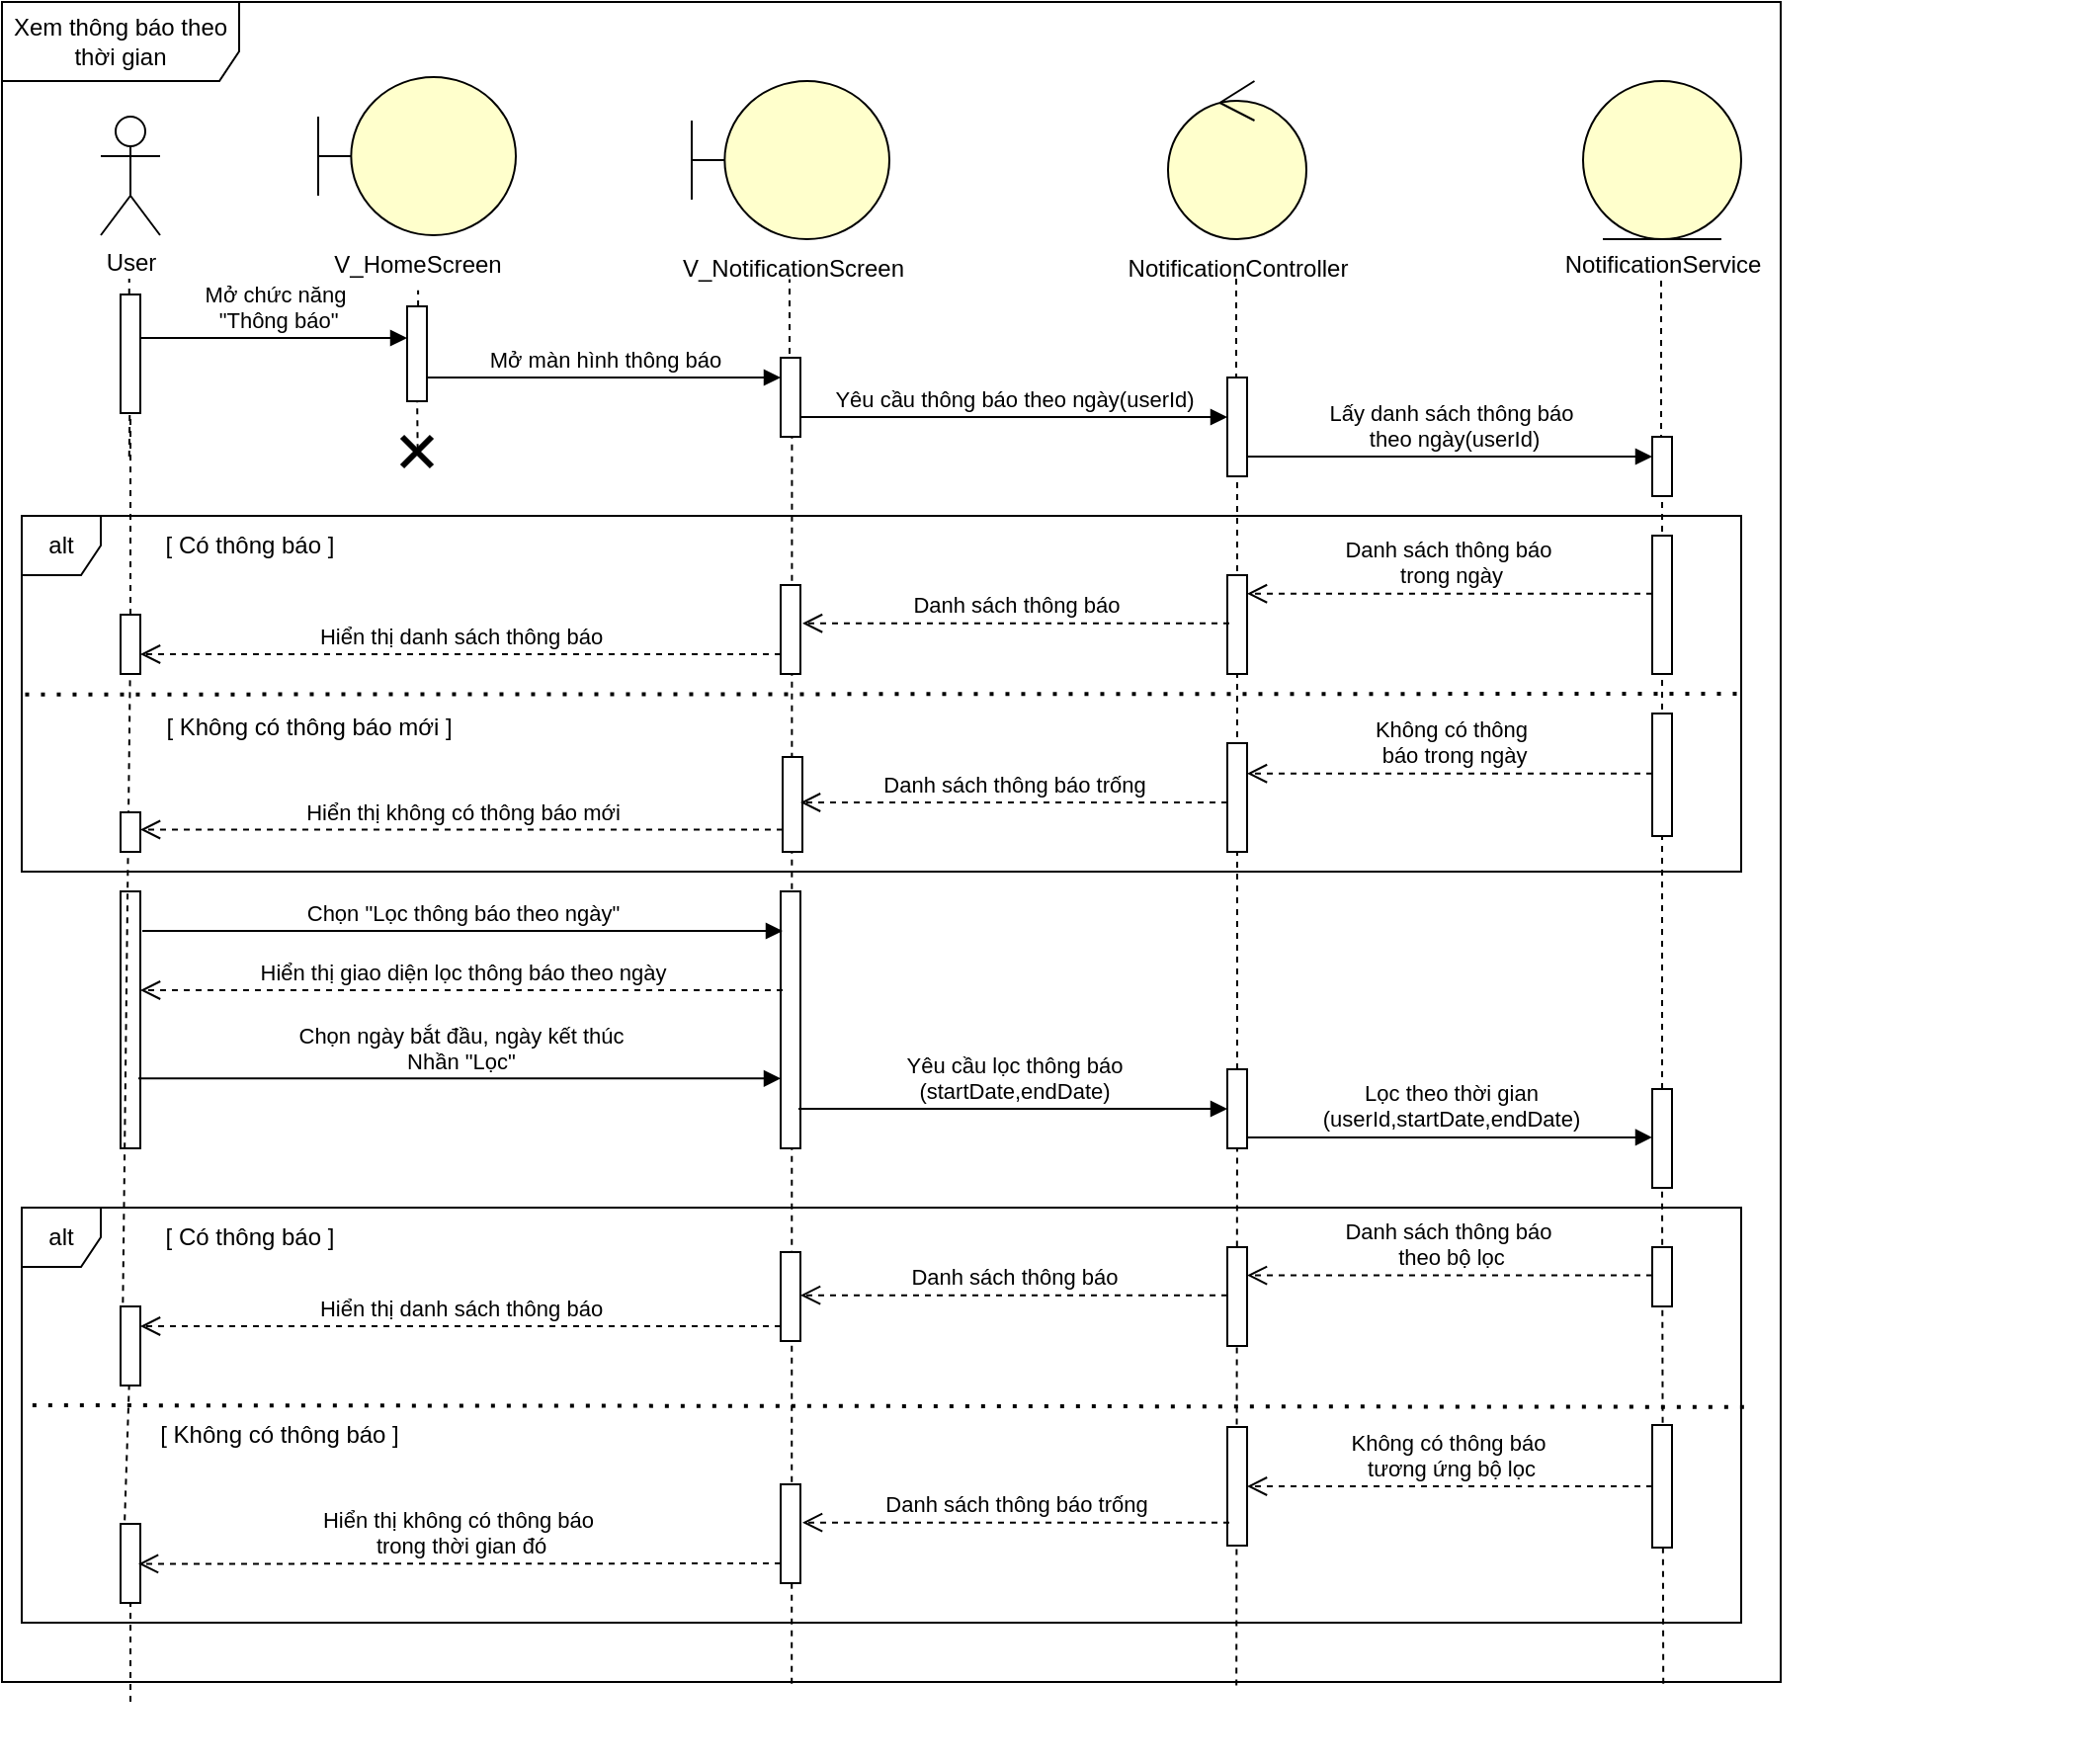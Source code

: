 <mxfile version="27.1.4">
  <diagram name="Trang-1" id="2CP5UwyraZlFmmhUXCFu">
    <mxGraphModel dx="1489" dy="803" grid="1" gridSize="10" guides="1" tooltips="1" connect="1" arrows="1" fold="1" page="1" pageScale="1" pageWidth="827" pageHeight="1169" math="0" shadow="0">
      <root>
        <mxCell id="0" />
        <mxCell id="1" parent="0" />
        <object label="User" id="vrYAkCjYBi3nlCpNnRhr-7">
          <mxCell style="shape=umlActor;verticalLabelPosition=bottom;verticalAlign=top;html=1;outlineConnect=0;" parent="1" vertex="1">
            <mxGeometry x="170" y="238" width="30" height="60" as="geometry" />
          </mxCell>
        </object>
        <mxCell id="vrYAkCjYBi3nlCpNnRhr-8" value="" style="endArrow=none;dashed=1;html=1;rounded=0;entryX=0.5;entryY=0.5;entryDx=0;entryDy=0;entryPerimeter=0;" parent="1" edge="1" source="vrYAkCjYBi3nlCpNnRhr-18">
          <mxGeometry width="50" height="50" relative="1" as="geometry">
            <mxPoint x="184.38" y="410" as="sourcePoint" />
            <mxPoint x="184.38" y="320" as="targetPoint" />
          </mxGeometry>
        </mxCell>
        <mxCell id="vrYAkCjYBi3nlCpNnRhr-9" value="&lt;div&gt;&amp;nbsp;&lt;/div&gt;" style="shape=umlBoundary;whiteSpace=wrap;html=1;fillColor=light-dark(#FFFFCC,#FFFFCC);" parent="1" vertex="1">
          <mxGeometry x="469" y="220" width="100" height="80" as="geometry" />
        </mxCell>
        <mxCell id="vrYAkCjYBi3nlCpNnRhr-10" value="" style="endArrow=none;dashed=1;html=1;rounded=0;entryX=0.572;entryY=1.003;entryDx=0;entryDy=0;entryPerimeter=0;" parent="1" edge="1">
          <mxGeometry width="50" height="50" relative="1" as="geometry">
            <mxPoint x="518.5" y="370" as="sourcePoint" />
            <mxPoint x="518.5" y="320.24" as="targetPoint" />
          </mxGeometry>
        </mxCell>
        <mxCell id="vrYAkCjYBi3nlCpNnRhr-11" value="" style="ellipse;shape=umlControl;whiteSpace=wrap;html=1;fillColor=light-dark(#FFFFCC,#FFFFCC);" parent="1" vertex="1">
          <mxGeometry x="710" y="220" width="70" height="80" as="geometry" />
        </mxCell>
        <mxCell id="vrYAkCjYBi3nlCpNnRhr-12" value="" style="endArrow=none;dashed=1;html=1;rounded=0;entryX=0.497;entryY=1.013;entryDx=0;entryDy=0;entryPerimeter=0;" parent="1" edge="1">
          <mxGeometry width="50" height="50" relative="1" as="geometry">
            <mxPoint x="744.5" y="388.96" as="sourcePoint" />
            <mxPoint x="744.5" y="320.0" as="targetPoint" />
          </mxGeometry>
        </mxCell>
        <mxCell id="vrYAkCjYBi3nlCpNnRhr-13" value="" style="ellipse;shape=umlEntity;whiteSpace=wrap;html=1;fillColor=light-dark(#FFFFCC,#FFFFCC);" parent="1" vertex="1">
          <mxGeometry x="920" y="220" width="80" height="80" as="geometry" />
        </mxCell>
        <mxCell id="vrYAkCjYBi3nlCpNnRhr-15" value="" style="endArrow=none;dashed=1;html=1;rounded=0;entryX=0.5;entryY=1;entryDx=0;entryDy=0;" parent="1" edge="1">
          <mxGeometry width="50" height="50" relative="1" as="geometry">
            <mxPoint x="959.5" y="420" as="sourcePoint" />
            <mxPoint x="959.5" y="320" as="targetPoint" />
          </mxGeometry>
        </mxCell>
        <mxCell id="vrYAkCjYBi3nlCpNnRhr-17" value="" style="endArrow=none;dashed=1;html=1;rounded=0;entryX=0.5;entryY=0.5;entryDx=0;entryDy=0;entryPerimeter=0;" parent="1" source="eJUHO70Si8NGmgKrW_UI-1" target="vrYAkCjYBi3nlCpNnRhr-18" edge="1">
          <mxGeometry width="50" height="50" relative="1" as="geometry">
            <mxPoint x="185" y="1361" as="sourcePoint" />
            <mxPoint x="315" y="280" as="targetPoint" />
          </mxGeometry>
        </mxCell>
        <mxCell id="vrYAkCjYBi3nlCpNnRhr-19" value="" style="endArrow=none;dashed=1;html=1;rounded=0;entryX=0.572;entryY=1.003;entryDx=0;entryDy=0;entryPerimeter=0;exitX=0.444;exitY=1.001;exitDx=0;exitDy=0;exitPerimeter=0;" parent="1" source="c7qEmGG_ruPXVQWbmKNt-5" target="vrYAkCjYBi3nlCpNnRhr-20" edge="1">
          <mxGeometry width="50" height="50" relative="1" as="geometry">
            <mxPoint x="519.72" y="540" as="sourcePoint" />
            <mxPoint x="471" y="310" as="targetPoint" />
            <Array as="points" />
          </mxGeometry>
        </mxCell>
        <mxCell id="vrYAkCjYBi3nlCpNnRhr-20" value="" style="html=1;points=[[0,0,0,0,5],[0,1,0,0,-5],[1,0,0,0,5],[1,1,0,0,-5]];perimeter=orthogonalPerimeter;outlineConnect=0;targetShapes=umlLifeline;portConstraint=eastwest;newEdgeStyle={&quot;curved&quot;:0,&quot;rounded&quot;:0};" parent="1" vertex="1">
          <mxGeometry x="514" y="360" width="10" height="40" as="geometry" />
        </mxCell>
        <mxCell id="vrYAkCjYBi3nlCpNnRhr-21" value="Mở màn hình thông báo" style="html=1;verticalAlign=bottom;endArrow=block;curved=0;rounded=0;" parent="1" target="vrYAkCjYBi3nlCpNnRhr-20" edge="1">
          <mxGeometry width="80" relative="1" as="geometry">
            <mxPoint x="335" y="370" as="sourcePoint" />
            <mxPoint x="480" y="370" as="targetPoint" />
          </mxGeometry>
        </mxCell>
        <mxCell id="vrYAkCjYBi3nlCpNnRhr-24" value="Yêu cầu thông báo theo ngày(userId)" style="html=1;verticalAlign=bottom;endArrow=block;curved=0;rounded=0;" parent="1" edge="1">
          <mxGeometry width="80" relative="1" as="geometry">
            <mxPoint x="524" y="390" as="sourcePoint" />
            <mxPoint x="740" y="390" as="targetPoint" />
          </mxGeometry>
        </mxCell>
        <mxCell id="vrYAkCjYBi3nlCpNnRhr-25" value="" style="endArrow=none;dashed=1;html=1;rounded=0;entryX=0.5;entryY=1;entryDx=0;entryDy=0;" parent="1" source="vrYAkCjYBi3nlCpNnRhr-93" target="vrYAkCjYBi3nlCpNnRhr-26" edge="1">
          <mxGeometry width="50" height="50" relative="1" as="geometry">
            <mxPoint x="960" y="1020" as="sourcePoint" />
            <mxPoint x="960" y="310" as="targetPoint" />
          </mxGeometry>
        </mxCell>
        <mxCell id="vrYAkCjYBi3nlCpNnRhr-26" value="" style="html=1;points=[[0,0,0,0,5],[0,1,0,0,-5],[1,0,0,0,5],[1,1,0,0,-5]];perimeter=orthogonalPerimeter;outlineConnect=0;targetShapes=umlLifeline;portConstraint=eastwest;newEdgeStyle={&quot;curved&quot;:0,&quot;rounded&quot;:0};" parent="1" vertex="1">
          <mxGeometry x="955" y="400" width="10" height="30" as="geometry" />
        </mxCell>
        <mxCell id="vrYAkCjYBi3nlCpNnRhr-27" value="Lấy danh sách thông báo&lt;div&gt;&amp;nbsp;theo ngày(userId)&lt;/div&gt;" style="html=1;verticalAlign=bottom;endArrow=block;curved=0;rounded=0;" parent="1" source="vrYAkCjYBi3nlCpNnRhr-64" target="vrYAkCjYBi3nlCpNnRhr-26" edge="1">
          <mxGeometry width="80" relative="1" as="geometry">
            <mxPoint x="750" y="410" as="sourcePoint" />
            <mxPoint x="830" y="410" as="targetPoint" />
            <Array as="points">
              <mxPoint x="840" y="410" />
            </Array>
          </mxGeometry>
        </mxCell>
        <mxCell id="vrYAkCjYBi3nlCpNnRhr-63" value="" style="html=1;verticalAlign=bottom;endArrow=block;curved=0;rounded=0;" parent="1" target="vrYAkCjYBi3nlCpNnRhr-64" edge="1">
          <mxGeometry width="80" relative="1" as="geometry">
            <mxPoint x="750" y="410" as="sourcePoint" />
            <mxPoint x="955" y="410" as="targetPoint" />
          </mxGeometry>
        </mxCell>
        <mxCell id="vrYAkCjYBi3nlCpNnRhr-65" value="" style="endArrow=none;dashed=1;html=1;rounded=0;entryX=0.497;entryY=1.013;entryDx=0;entryDy=0;entryPerimeter=0;" parent="1" source="vrYAkCjYBi3nlCpNnRhr-91" target="vrYAkCjYBi3nlCpNnRhr-64" edge="1">
          <mxGeometry width="50" height="50" relative="1" as="geometry">
            <mxPoint x="745" y="1030" as="sourcePoint" />
            <mxPoint x="745" y="311" as="targetPoint" />
          </mxGeometry>
        </mxCell>
        <mxCell id="vrYAkCjYBi3nlCpNnRhr-64" value="" style="html=1;points=[[0,0,0,0,5],[0,1,0,0,-5],[1,0,0,0,5],[1,1,0,0,-5]];perimeter=orthogonalPerimeter;outlineConnect=0;targetShapes=umlLifeline;portConstraint=eastwest;newEdgeStyle={&quot;curved&quot;:0,&quot;rounded&quot;:0};" parent="1" vertex="1">
          <mxGeometry x="740" y="370" width="10" height="50" as="geometry" />
        </mxCell>
        <mxCell id="vrYAkCjYBi3nlCpNnRhr-66" value="alt" style="shape=umlFrame;whiteSpace=wrap;html=1;pointerEvents=0;width=40;height=30;" parent="1" vertex="1">
          <mxGeometry x="130" y="440" width="870" height="180" as="geometry" />
        </mxCell>
        <mxCell id="vrYAkCjYBi3nlCpNnRhr-67" value="[ Có thông báo ]" style="text;html=1;align=center;verticalAlign=middle;resizable=0;points=[];autosize=1;strokeColor=none;fillColor=none;" parent="1" vertex="1">
          <mxGeometry x="190" y="440" width="110" height="30" as="geometry" />
        </mxCell>
        <mxCell id="vrYAkCjYBi3nlCpNnRhr-69" value="" style="html=1;points=[[0,0,0,0,5],[0,1,0,0,-5],[1,0,0,0,5],[1,1,0,0,-5]];perimeter=orthogonalPerimeter;outlineConnect=0;targetShapes=umlLifeline;portConstraint=eastwest;newEdgeStyle={&quot;curved&quot;:0,&quot;rounded&quot;:0};" parent="1" vertex="1">
          <mxGeometry x="955" y="450" width="10" height="70" as="geometry" />
        </mxCell>
        <mxCell id="vrYAkCjYBi3nlCpNnRhr-71" value="" style="html=1;points=[[0,0,0,0,5],[0,1,0,0,-5],[1,0,0,0,5],[1,1,0,0,-5]];perimeter=orthogonalPerimeter;outlineConnect=0;targetShapes=umlLifeline;portConstraint=eastwest;newEdgeStyle={&quot;curved&quot;:0,&quot;rounded&quot;:0};" parent="1" vertex="1">
          <mxGeometry x="740" y="470" width="10" height="50" as="geometry" />
        </mxCell>
        <mxCell id="vrYAkCjYBi3nlCpNnRhr-72" value="Danh sách thông báo&amp;nbsp;&lt;br&gt;trong ngày" style="html=1;verticalAlign=bottom;endArrow=open;dashed=1;endSize=8;curved=0;rounded=0;" parent="1" edge="1">
          <mxGeometry relative="1" as="geometry">
            <mxPoint x="955" y="479.38" as="sourcePoint" />
            <mxPoint x="750" y="479.38" as="targetPoint" />
          </mxGeometry>
        </mxCell>
        <mxCell id="vrYAkCjYBi3nlCpNnRhr-73" value="" style="html=1;points=[[0,0,0,0,5],[0,1,0,0,-5],[1,0,0,0,5],[1,1,0,0,-5]];perimeter=orthogonalPerimeter;outlineConnect=0;targetShapes=umlLifeline;portConstraint=eastwest;newEdgeStyle={&quot;curved&quot;:0,&quot;rounded&quot;:0};" parent="1" vertex="1">
          <mxGeometry x="514" y="475" width="10" height="45" as="geometry" />
        </mxCell>
        <mxCell id="vrYAkCjYBi3nlCpNnRhr-74" value="Danh sách thông báo" style="html=1;verticalAlign=bottom;endArrow=open;dashed=1;endSize=8;curved=0;rounded=0;" parent="1" edge="1">
          <mxGeometry relative="1" as="geometry">
            <mxPoint x="741" y="494.37" as="sourcePoint" />
            <mxPoint x="525" y="494.37" as="targetPoint" />
          </mxGeometry>
        </mxCell>
        <mxCell id="vrYAkCjYBi3nlCpNnRhr-76" value="" style="endArrow=none;dashed=1;html=1;dashPattern=1 3;strokeWidth=2;rounded=0;entryX=1.001;entryY=0.58;entryDx=0;entryDy=0;entryPerimeter=0;exitX=0.002;exitY=0.502;exitDx=0;exitDy=0;exitPerimeter=0;" parent="1" edge="1" source="vrYAkCjYBi3nlCpNnRhr-66">
          <mxGeometry width="50" height="50" relative="1" as="geometry">
            <mxPoint x="160" y="530" as="sourcePoint" />
            <mxPoint x="999.369" y="530" as="targetPoint" />
          </mxGeometry>
        </mxCell>
        <mxCell id="vrYAkCjYBi3nlCpNnRhr-77" value="[ Không có thông báo mới ]" style="text;html=1;align=center;verticalAlign=middle;resizable=0;points=[];autosize=1;strokeColor=none;fillColor=none;" parent="1" vertex="1">
          <mxGeometry x="190" y="532" width="170" height="30" as="geometry" />
        </mxCell>
        <mxCell id="vrYAkCjYBi3nlCpNnRhr-79" value="" style="html=1;points=[[0,0,0,0,5],[0,1,0,0,-5],[1,0,0,0,5],[1,1,0,0,-5]];perimeter=orthogonalPerimeter;outlineConnect=0;targetShapes=umlLifeline;portConstraint=eastwest;newEdgeStyle={&quot;curved&quot;:0,&quot;rounded&quot;:0};" parent="1" vertex="1">
          <mxGeometry x="955" y="540" width="10" height="62" as="geometry" />
        </mxCell>
        <mxCell id="vrYAkCjYBi3nlCpNnRhr-80" value="" style="html=1;points=[[0,0,0,0,5],[0,1,0,0,-5],[1,0,0,0,5],[1,1,0,0,-5]];perimeter=orthogonalPerimeter;outlineConnect=0;targetShapes=umlLifeline;portConstraint=eastwest;newEdgeStyle={&quot;curved&quot;:0,&quot;rounded&quot;:0};" parent="1" vertex="1">
          <mxGeometry x="740" y="555" width="10" height="55" as="geometry" />
        </mxCell>
        <mxCell id="vrYAkCjYBi3nlCpNnRhr-81" value="" style="html=1;points=[[0,0,0,0,5],[0,1,0,0,-5],[1,0,0,0,5],[1,1,0,0,-5]];perimeter=orthogonalPerimeter;outlineConnect=0;targetShapes=umlLifeline;portConstraint=eastwest;newEdgeStyle={&quot;curved&quot;:0,&quot;rounded&quot;:0};" parent="1" vertex="1">
          <mxGeometry x="515" y="562" width="10" height="48" as="geometry" />
        </mxCell>
        <mxCell id="vrYAkCjYBi3nlCpNnRhr-83" value="Không có thông&lt;div&gt;&amp;nbsp;báo&lt;span style=&quot;background-color: light-dark(#ffffff, var(--ge-dark-color, #121212)); color: light-dark(rgb(0, 0, 0), rgb(255, 255, 255));&quot;&gt;&amp;nbsp;trong ngày&lt;/span&gt;&lt;/div&gt;" style="html=1;verticalAlign=bottom;endArrow=open;dashed=1;endSize=8;curved=0;rounded=0;" parent="1" target="vrYAkCjYBi3nlCpNnRhr-80" edge="1">
          <mxGeometry relative="1" as="geometry">
            <mxPoint x="955" y="570.38" as="sourcePoint" />
            <mxPoint x="755" y="570.38" as="targetPoint" />
          </mxGeometry>
        </mxCell>
        <mxCell id="vrYAkCjYBi3nlCpNnRhr-84" value="Danh sách thông báo trống" style="html=1;verticalAlign=bottom;endArrow=open;dashed=1;endSize=8;curved=0;rounded=0;" parent="1" edge="1">
          <mxGeometry relative="1" as="geometry">
            <mxPoint x="740" y="585" as="sourcePoint" />
            <mxPoint x="524" y="585" as="targetPoint" />
          </mxGeometry>
        </mxCell>
        <mxCell id="vrYAkCjYBi3nlCpNnRhr-87" value="" style="html=1;points=[[0,0,0,0,5],[0,1,0,0,-5],[1,0,0,0,5],[1,1,0,0,-5]];perimeter=orthogonalPerimeter;outlineConnect=0;targetShapes=umlLifeline;portConstraint=eastwest;newEdgeStyle={&quot;curved&quot;:0,&quot;rounded&quot;:0};" parent="1" vertex="1">
          <mxGeometry x="514" y="630" width="10" height="130" as="geometry" />
        </mxCell>
        <mxCell id="vrYAkCjYBi3nlCpNnRhr-89" value="" style="html=1;points=[[0,0,0,0,5],[0,1,0,0,-5],[1,0,0,0,5],[1,1,0,0,-5]];perimeter=orthogonalPerimeter;outlineConnect=0;targetShapes=umlLifeline;portConstraint=eastwest;newEdgeStyle={&quot;curved&quot;:0,&quot;rounded&quot;:0};" parent="1" vertex="1">
          <mxGeometry x="180" y="630" width="10" height="130" as="geometry" />
        </mxCell>
        <mxCell id="vrYAkCjYBi3nlCpNnRhr-90" value="" style="endArrow=none;dashed=1;html=1;rounded=0;entryX=0.497;entryY=1.013;entryDx=0;entryDy=0;entryPerimeter=0;exitX=0.694;exitY=1.002;exitDx=0;exitDy=0;exitPerimeter=0;" parent="1" source="c7qEmGG_ruPXVQWbmKNt-5" target="vrYAkCjYBi3nlCpNnRhr-91" edge="1">
          <mxGeometry width="50" height="50" relative="1" as="geometry">
            <mxPoint x="744.97" y="1340" as="sourcePoint" />
            <mxPoint x="745" y="421" as="targetPoint" />
          </mxGeometry>
        </mxCell>
        <mxCell id="vrYAkCjYBi3nlCpNnRhr-91" value="" style="html=1;points=[[0,0,0,0,5],[0,1,0,0,-5],[1,0,0,0,5],[1,1,0,0,-5]];perimeter=orthogonalPerimeter;outlineConnect=0;targetShapes=umlLifeline;portConstraint=eastwest;newEdgeStyle={&quot;curved&quot;:0,&quot;rounded&quot;:0};" parent="1" vertex="1">
          <mxGeometry x="740" y="720" width="10" height="40" as="geometry" />
        </mxCell>
        <mxCell id="vrYAkCjYBi3nlCpNnRhr-92" value="" style="endArrow=none;dashed=1;html=1;rounded=0;entryX=0.5;entryY=1;entryDx=0;entryDy=0;exitX=0.934;exitY=1.001;exitDx=0;exitDy=0;exitPerimeter=0;" parent="1" source="c7qEmGG_ruPXVQWbmKNt-5" target="vrYAkCjYBi3nlCpNnRhr-93" edge="1">
          <mxGeometry width="50" height="50" relative="1" as="geometry">
            <mxPoint x="960" y="1370.0" as="sourcePoint" />
            <mxPoint x="960" y="450" as="targetPoint" />
          </mxGeometry>
        </mxCell>
        <mxCell id="vrYAkCjYBi3nlCpNnRhr-93" value="" style="html=1;points=[[0,0,0,0,5],[0,1,0,0,-5],[1,0,0,0,5],[1,1,0,0,-5]];perimeter=orthogonalPerimeter;outlineConnect=0;targetShapes=umlLifeline;portConstraint=eastwest;newEdgeStyle={&quot;curved&quot;:0,&quot;rounded&quot;:0};" parent="1" vertex="1">
          <mxGeometry x="955" y="730" width="10" height="50" as="geometry" />
        </mxCell>
        <mxCell id="vrYAkCjYBi3nlCpNnRhr-96" value="Chọn &quot;Lọc thông báo theo ngày&quot;" style="html=1;verticalAlign=bottom;endArrow=block;curved=0;rounded=0;" parent="1" edge="1">
          <mxGeometry width="80" relative="1" as="geometry">
            <mxPoint x="191" y="650" as="sourcePoint" />
            <mxPoint x="515" y="650" as="targetPoint" />
          </mxGeometry>
        </mxCell>
        <mxCell id="vrYAkCjYBi3nlCpNnRhr-100" value="Chọn ngày bắt đầu, ngày kết thúc&lt;br&gt;Nhần &quot;Lọc&quot;" style="html=1;verticalAlign=bottom;endArrow=block;curved=0;rounded=0;" parent="1" edge="1">
          <mxGeometry width="80" relative="1" as="geometry">
            <mxPoint x="189" y="724.68" as="sourcePoint" />
            <mxPoint x="514" y="724.68" as="targetPoint" />
          </mxGeometry>
        </mxCell>
        <mxCell id="vrYAkCjYBi3nlCpNnRhr-101" value="Yêu cầu lọc thông báo&lt;br&gt;(startDate,endDate)" style="html=1;verticalAlign=bottom;endArrow=block;curved=0;rounded=0;" parent="1" edge="1">
          <mxGeometry width="80" relative="1" as="geometry">
            <mxPoint x="523" y="740" as="sourcePoint" />
            <mxPoint x="740" y="740" as="targetPoint" />
          </mxGeometry>
        </mxCell>
        <mxCell id="vrYAkCjYBi3nlCpNnRhr-102" value="Lọc theo thời gian&lt;br&gt;(userId,startDate,endDate)" style="html=1;verticalAlign=bottom;endArrow=block;curved=0;rounded=0;" parent="1" edge="1">
          <mxGeometry width="80" relative="1" as="geometry">
            <mxPoint x="750" y="754.44" as="sourcePoint" />
            <mxPoint x="955" y="754.44" as="targetPoint" />
          </mxGeometry>
        </mxCell>
        <mxCell id="vrYAkCjYBi3nlCpNnRhr-111" value="alt" style="shape=umlFrame;whiteSpace=wrap;html=1;pointerEvents=0;width=40;height=30;" parent="1" vertex="1">
          <mxGeometry x="130" y="790" width="870" height="210" as="geometry" />
        </mxCell>
        <mxCell id="vrYAkCjYBi3nlCpNnRhr-112" value="[ Có thông báo ]" style="text;html=1;align=center;verticalAlign=middle;resizable=0;points=[];autosize=1;strokeColor=none;fillColor=none;" parent="1" vertex="1">
          <mxGeometry x="190" y="790" width="110" height="30" as="geometry" />
        </mxCell>
        <mxCell id="vrYAkCjYBi3nlCpNnRhr-114" value="" style="html=1;points=[[0,0,0,0,5],[0,1,0,0,-5],[1,0,0,0,5],[1,1,0,0,-5]];perimeter=orthogonalPerimeter;outlineConnect=0;targetShapes=umlLifeline;portConstraint=eastwest;newEdgeStyle={&quot;curved&quot;:0,&quot;rounded&quot;:0};" parent="1" vertex="1">
          <mxGeometry x="955" y="810" width="10" height="30" as="geometry" />
        </mxCell>
        <mxCell id="vrYAkCjYBi3nlCpNnRhr-116" value="" style="html=1;points=[[0,0,0,0,5],[0,1,0,0,-5],[1,0,0,0,5],[1,1,0,0,-5]];perimeter=orthogonalPerimeter;outlineConnect=0;targetShapes=umlLifeline;portConstraint=eastwest;newEdgeStyle={&quot;curved&quot;:0,&quot;rounded&quot;:0};" parent="1" vertex="1">
          <mxGeometry x="740" y="810" width="10" height="50" as="geometry" />
        </mxCell>
        <mxCell id="vrYAkCjYBi3nlCpNnRhr-117" value="Danh sách thông báo&amp;nbsp;&lt;br&gt;theo bộ lọc" style="html=1;verticalAlign=bottom;endArrow=open;dashed=1;endSize=8;curved=0;rounded=0;" parent="1" edge="1">
          <mxGeometry relative="1" as="geometry">
            <mxPoint x="955" y="824.29" as="sourcePoint" />
            <mxPoint x="750" y="824.29" as="targetPoint" />
          </mxGeometry>
        </mxCell>
        <mxCell id="vrYAkCjYBi3nlCpNnRhr-118" value="" style="html=1;points=[[0,0,0,0,5],[0,1,0,0,-5],[1,0,0,0,5],[1,1,0,0,-5]];perimeter=orthogonalPerimeter;outlineConnect=0;targetShapes=umlLifeline;portConstraint=eastwest;newEdgeStyle={&quot;curved&quot;:0,&quot;rounded&quot;:0};" parent="1" vertex="1">
          <mxGeometry x="514" y="812.5" width="10" height="45" as="geometry" />
        </mxCell>
        <mxCell id="vrYAkCjYBi3nlCpNnRhr-120" value="" style="endArrow=none;dashed=1;html=1;dashPattern=1 3;strokeWidth=2;rounded=0;entryX=1;entryY=0.547;entryDx=0;entryDy=0;entryPerimeter=0;exitX=0.001;exitY=0.544;exitDx=0;exitDy=0;exitPerimeter=0;" parent="1" edge="1">
          <mxGeometry width="50" height="50" relative="1" as="geometry">
            <mxPoint x="135.43" y="890" as="sourcePoint" />
            <mxPoint x="1004.56" y="890.87" as="targetPoint" />
          </mxGeometry>
        </mxCell>
        <mxCell id="vrYAkCjYBi3nlCpNnRhr-121" value="[ Không có thông báo ]" style="text;html=1;align=center;verticalAlign=middle;resizable=0;points=[];autosize=1;strokeColor=none;fillColor=none;" parent="1" vertex="1">
          <mxGeometry x="190" y="890" width="140" height="30" as="geometry" />
        </mxCell>
        <mxCell id="vrYAkCjYBi3nlCpNnRhr-123" value="" style="html=1;points=[[0,0,0,0,5],[0,1,0,0,-5],[1,0,0,0,5],[1,1,0,0,-5]];perimeter=orthogonalPerimeter;outlineConnect=0;targetShapes=umlLifeline;portConstraint=eastwest;newEdgeStyle={&quot;curved&quot;:0,&quot;rounded&quot;:0};" parent="1" vertex="1">
          <mxGeometry x="955" y="900" width="10" height="62" as="geometry" />
        </mxCell>
        <mxCell id="vrYAkCjYBi3nlCpNnRhr-124" value="" style="html=1;points=[[0,0,0,0,5],[0,1,0,0,-5],[1,0,0,0,5],[1,1,0,0,-5]];perimeter=orthogonalPerimeter;outlineConnect=0;targetShapes=umlLifeline;portConstraint=eastwest;newEdgeStyle={&quot;curved&quot;:0,&quot;rounded&quot;:0};" parent="1" vertex="1">
          <mxGeometry x="740" y="901" width="10" height="60" as="geometry" />
        </mxCell>
        <mxCell id="vrYAkCjYBi3nlCpNnRhr-127" value="Không có thông&amp;nbsp;&lt;span style=&quot;background-color: light-dark(#ffffff, var(--ge-dark-color, #121212)); color: light-dark(rgb(0, 0, 0), rgb(255, 255, 255));&quot;&gt;báo&lt;/span&gt;&lt;span style=&quot;color: light-dark(rgb(0, 0, 0), rgb(255, 255, 255)); background-color: light-dark(#ffffff, var(--ge-dark-color, #121212));&quot;&gt;&amp;nbsp;&lt;/span&gt;&lt;div&gt;&lt;span style=&quot;color: light-dark(rgb(0, 0, 0), rgb(255, 255, 255)); background-color: light-dark(#ffffff, var(--ge-dark-color, #121212));&quot;&gt;tương ứng bộ lọc&lt;/span&gt;&lt;/div&gt;" style="html=1;verticalAlign=bottom;endArrow=open;dashed=1;endSize=8;curved=0;rounded=0;" parent="1" target="vrYAkCjYBi3nlCpNnRhr-124" edge="1" source="vrYAkCjYBi3nlCpNnRhr-123">
          <mxGeometry relative="1" as="geometry">
            <mxPoint x="930" y="990" as="sourcePoint" />
            <mxPoint x="870" y="1237.33" as="targetPoint" />
          </mxGeometry>
        </mxCell>
        <mxCell id="vrYAkCjYBi3nlCpNnRhr-130" value="" style="html=1;verticalAlign=bottom;endArrow=open;dashed=1;endSize=8;curved=0;rounded=0;" parent="1" edge="1">
          <mxGeometry relative="1" as="geometry">
            <mxPoint x="1165" y="1060" as="sourcePoint" />
            <mxPoint x="1165" y="1060" as="targetPoint" />
          </mxGeometry>
        </mxCell>
        <mxCell id="c7qEmGG_ruPXVQWbmKNt-1" value="V_NotificationScreen" style="text;html=1;align=center;verticalAlign=middle;resizable=0;points=[];autosize=1;strokeColor=none;fillColor=none;" parent="1" vertex="1">
          <mxGeometry x="450" y="300" width="140" height="30" as="geometry" />
        </mxCell>
        <mxCell id="c7qEmGG_ruPXVQWbmKNt-2" value="&lt;span style=&quot;text-wrap-mode: wrap;&quot;&gt;Notification&lt;/span&gt;&lt;span style=&quot;text-wrap-mode: wrap; background-color: transparent; color: light-dark(rgb(0, 0, 0), rgb(255, 255, 255));&quot;&gt;Controller&lt;/span&gt;" style="text;html=1;align=center;verticalAlign=middle;resizable=0;points=[];autosize=1;strokeColor=none;fillColor=none;" parent="1" vertex="1">
          <mxGeometry x="680" y="300" width="130" height="30" as="geometry" />
        </mxCell>
        <mxCell id="c7qEmGG_ruPXVQWbmKNt-3" value="&lt;span style=&quot;text-wrap-mode: wrap;&quot;&gt;Notification&lt;/span&gt;&lt;span style=&quot;text-wrap-mode: wrap; background-color: transparent; color: light-dark(rgb(0, 0, 0), rgb(255, 255, 255));&quot;&gt;Service&lt;/span&gt;" style="text;html=1;align=center;verticalAlign=middle;resizable=0;points=[];autosize=1;strokeColor=none;fillColor=none;" parent="1" vertex="1">
          <mxGeometry x="900" y="298" width="120" height="30" as="geometry" />
        </mxCell>
        <mxCell id="c7qEmGG_ruPXVQWbmKNt-5" value="Xem thông báo theo thời gian" style="shape=umlFrame;whiteSpace=wrap;html=1;pointerEvents=0;width=120;height=40;" parent="1" vertex="1">
          <mxGeometry x="120" y="180" width="900" height="850" as="geometry" />
        </mxCell>
        <mxCell id="eJUHO70Si8NGmgKrW_UI-2" value="Hiển thị danh sách thông báo" style="html=1;verticalAlign=bottom;endArrow=open;dashed=1;endSize=8;curved=0;rounded=0;" edge="1" parent="1" target="eJUHO70Si8NGmgKrW_UI-1">
          <mxGeometry relative="1" as="geometry">
            <mxPoint x="514" y="510" as="sourcePoint" />
            <mxPoint x="434" y="510" as="targetPoint" />
          </mxGeometry>
        </mxCell>
        <mxCell id="eJUHO70Si8NGmgKrW_UI-4" value="Hiển thị không có thông báo mới" style="html=1;verticalAlign=bottom;endArrow=open;dashed=1;endSize=8;curved=0;rounded=0;" edge="1" parent="1" target="eJUHO70Si8NGmgKrW_UI-3">
          <mxGeometry relative="1" as="geometry">
            <mxPoint x="515" y="598.75" as="sourcePoint" />
            <mxPoint x="435" y="598.75" as="targetPoint" />
          </mxGeometry>
        </mxCell>
        <mxCell id="eJUHO70Si8NGmgKrW_UI-5" value="" style="endArrow=none;dashed=1;html=1;rounded=0;entryX=0.5;entryY=0.5;entryDx=0;entryDy=0;entryPerimeter=0;" edge="1" parent="1" target="vrYAkCjYBi3nlCpNnRhr-18">
          <mxGeometry width="50" height="50" relative="1" as="geometry">
            <mxPoint x="184.38" y="410" as="sourcePoint" />
            <mxPoint x="184.38" y="320" as="targetPoint" />
          </mxGeometry>
        </mxCell>
        <mxCell id="vrYAkCjYBi3nlCpNnRhr-18" value="" style="html=1;points=[[0,0,0,0,5],[0,1,0,0,-5],[1,0,0,0,5],[1,1,0,0,-5]];perimeter=orthogonalPerimeter;outlineConnect=0;targetShapes=umlLifeline;portConstraint=eastwest;newEdgeStyle={&quot;curved&quot;:0,&quot;rounded&quot;:0};" parent="1" vertex="1">
          <mxGeometry x="180" y="328" width="10" height="60" as="geometry" />
        </mxCell>
        <mxCell id="eJUHO70Si8NGmgKrW_UI-6" value="&lt;div&gt;&amp;nbsp;&lt;/div&gt;" style="shape=umlBoundary;whiteSpace=wrap;html=1;fillColor=light-dark(#FFFFCC,#FFFFCC);" vertex="1" parent="1">
          <mxGeometry x="280" y="218" width="100" height="80" as="geometry" />
        </mxCell>
        <mxCell id="eJUHO70Si8NGmgKrW_UI-7" value="" style="endArrow=none;dashed=1;html=1;rounded=0;entryX=0.5;entryY=0.5;entryDx=0;entryDy=0;entryPerimeter=0;exitX=0.07;exitY=1.004;exitDx=0;exitDy=0;exitPerimeter=0;" edge="1" parent="1" source="eJUHO70Si8NGmgKrW_UI-25" target="eJUHO70Si8NGmgKrW_UI-1">
          <mxGeometry width="50" height="50" relative="1" as="geometry">
            <mxPoint x="185" y="1361" as="sourcePoint" />
            <mxPoint x="185" y="390" as="targetPoint" />
          </mxGeometry>
        </mxCell>
        <mxCell id="eJUHO70Si8NGmgKrW_UI-1" value="" style="html=1;points=[[0,0,0,0,5],[0,1,0,0,-5],[1,0,0,0,5],[1,1,0,0,-5]];perimeter=orthogonalPerimeter;outlineConnect=0;targetShapes=umlLifeline;portConstraint=eastwest;newEdgeStyle={&quot;curved&quot;:0,&quot;rounded&quot;:0};" vertex="1" parent="1">
          <mxGeometry x="180" y="490" width="10" height="30" as="geometry" />
        </mxCell>
        <mxCell id="eJUHO70Si8NGmgKrW_UI-3" value="" style="html=1;points=[[0,0,0,0,5],[0,1,0,0,-5],[1,0,0,0,5],[1,1,0,0,-5]];perimeter=orthogonalPerimeter;outlineConnect=0;targetShapes=umlLifeline;portConstraint=eastwest;newEdgeStyle={&quot;curved&quot;:0,&quot;rounded&quot;:0};" vertex="1" parent="1">
          <mxGeometry x="180" y="590" width="10" height="20" as="geometry" />
        </mxCell>
        <mxCell id="eJUHO70Si8NGmgKrW_UI-11" value="V_HomeScreen" style="text;html=1;align=center;verticalAlign=middle;resizable=0;points=[];autosize=1;strokeColor=none;fillColor=none;" vertex="1" parent="1">
          <mxGeometry x="275" y="298" width="110" height="30" as="geometry" />
        </mxCell>
        <mxCell id="eJUHO70Si8NGmgKrW_UI-13" value="" style="endArrow=none;dashed=1;html=1;rounded=0;entryX=0.505;entryY=0.931;entryDx=0;entryDy=0;entryPerimeter=0;" edge="1" parent="1" source="eJUHO70Si8NGmgKrW_UI-15" target="eJUHO70Si8NGmgKrW_UI-11">
          <mxGeometry width="50" height="50" relative="1" as="geometry">
            <mxPoint x="329.33" y="420" as="sourcePoint" />
            <mxPoint x="329.33" y="370.24" as="targetPoint" />
          </mxGeometry>
        </mxCell>
        <mxCell id="eJUHO70Si8NGmgKrW_UI-16" value="" style="endArrow=none;dashed=1;html=1;rounded=0;entryX=0.505;entryY=0.931;entryDx=0;entryDy=0;entryPerimeter=0;exitX=0.522;exitY=0.438;exitDx=0;exitDy=0;exitPerimeter=0;" edge="1" parent="1" source="eJUHO70Si8NGmgKrW_UI-18" target="eJUHO70Si8NGmgKrW_UI-15">
          <mxGeometry width="50" height="50" relative="1" as="geometry">
            <mxPoint x="329.33" y="420" as="sourcePoint" />
            <mxPoint x="331" y="326" as="targetPoint" />
          </mxGeometry>
        </mxCell>
        <mxCell id="eJUHO70Si8NGmgKrW_UI-15" value="" style="html=1;points=[[0,0,0,0,5],[0,1,0,0,-5],[1,0,0,0,5],[1,1,0,0,-5]];perimeter=orthogonalPerimeter;outlineConnect=0;targetShapes=umlLifeline;portConstraint=eastwest;newEdgeStyle={&quot;curved&quot;:0,&quot;rounded&quot;:0};" vertex="1" parent="1">
          <mxGeometry x="325" y="334" width="10" height="48" as="geometry" />
        </mxCell>
        <mxCell id="eJUHO70Si8NGmgKrW_UI-17" value="Mở chức năng&lt;div&gt;&amp;nbsp;&quot;Thông báo&quot;&lt;/div&gt;" style="html=1;verticalAlign=bottom;endArrow=block;curved=0;rounded=0;" edge="1" parent="1" target="eJUHO70Si8NGmgKrW_UI-15">
          <mxGeometry width="80" relative="1" as="geometry">
            <mxPoint x="190" y="350" as="sourcePoint" />
            <mxPoint x="270" y="350" as="targetPoint" />
          </mxGeometry>
        </mxCell>
        <mxCell id="eJUHO70Si8NGmgKrW_UI-18" value="" style="shape=umlDestroy;whiteSpace=wrap;html=1;strokeWidth=3;targetShapes=umlLifeline;" vertex="1" parent="1">
          <mxGeometry x="322.5" y="400" width="15" height="15" as="geometry" />
        </mxCell>
        <mxCell id="eJUHO70Si8NGmgKrW_UI-20" value="Hiển thị giao diện lọc thông báo theo ngày" style="html=1;verticalAlign=bottom;endArrow=open;dashed=1;endSize=8;curved=0;rounded=0;" edge="1" parent="1" target="vrYAkCjYBi3nlCpNnRhr-89">
          <mxGeometry relative="1" as="geometry">
            <mxPoint x="515" y="680" as="sourcePoint" />
            <mxPoint x="435" y="680" as="targetPoint" />
          </mxGeometry>
        </mxCell>
        <mxCell id="eJUHO70Si8NGmgKrW_UI-22" value="Danh sách thông báo" style="html=1;verticalAlign=bottom;endArrow=open;dashed=1;endSize=8;curved=0;rounded=0;" edge="1" parent="1">
          <mxGeometry relative="1" as="geometry">
            <mxPoint x="740" y="834.33" as="sourcePoint" />
            <mxPoint x="524" y="834.33" as="targetPoint" />
          </mxGeometry>
        </mxCell>
        <mxCell id="eJUHO70Si8NGmgKrW_UI-23" value="Hiển thị danh sách thông báo" style="html=1;verticalAlign=bottom;endArrow=open;dashed=1;endSize=8;curved=0;rounded=0;" edge="1" parent="1">
          <mxGeometry relative="1" as="geometry">
            <mxPoint x="514" y="850" as="sourcePoint" />
            <mxPoint x="190" y="850" as="targetPoint" />
          </mxGeometry>
        </mxCell>
        <mxCell id="eJUHO70Si8NGmgKrW_UI-24" value="" style="endArrow=none;dashed=1;html=1;rounded=0;entryX=0.5;entryY=0.5;entryDx=0;entryDy=0;entryPerimeter=0;exitX=0.07;exitY=1.004;exitDx=0;exitDy=0;exitPerimeter=0;" edge="1" parent="1" source="eJUHO70Si8NGmgKrW_UI-28" target="eJUHO70Si8NGmgKrW_UI-25">
          <mxGeometry width="50" height="50" relative="1" as="geometry">
            <mxPoint x="183" y="1365" as="sourcePoint" />
            <mxPoint x="185" y="505" as="targetPoint" />
          </mxGeometry>
        </mxCell>
        <mxCell id="eJUHO70Si8NGmgKrW_UI-25" value="" style="html=1;points=[[0,0,0,0,5],[0,1,0,0,-5],[1,0,0,0,5],[1,1,0,0,-5]];perimeter=orthogonalPerimeter;outlineConnect=0;targetShapes=umlLifeline;portConstraint=eastwest;newEdgeStyle={&quot;curved&quot;:0,&quot;rounded&quot;:0};" vertex="1" parent="1">
          <mxGeometry x="180" y="840" width="10" height="40" as="geometry" />
        </mxCell>
        <mxCell id="eJUHO70Si8NGmgKrW_UI-26" value="" style="html=1;points=[[0,0,0,0,5],[0,1,0,0,-5],[1,0,0,0,5],[1,1,0,0,-5]];perimeter=orthogonalPerimeter;outlineConnect=0;targetShapes=umlLifeline;portConstraint=eastwest;newEdgeStyle={&quot;curved&quot;:0,&quot;rounded&quot;:0};" vertex="1" parent="1">
          <mxGeometry x="514" y="930" width="10" height="50" as="geometry" />
        </mxCell>
        <mxCell id="eJUHO70Si8NGmgKrW_UI-27" value="" style="endArrow=none;dashed=1;html=1;rounded=0;entryX=0.5;entryY=0.5;entryDx=0;entryDy=0;entryPerimeter=0;" edge="1" parent="1" target="eJUHO70Si8NGmgKrW_UI-28">
          <mxGeometry width="50" height="50" relative="1" as="geometry">
            <mxPoint x="185" y="1040" as="sourcePoint" />
            <mxPoint x="185" y="860" as="targetPoint" />
          </mxGeometry>
        </mxCell>
        <mxCell id="eJUHO70Si8NGmgKrW_UI-28" value="" style="html=1;points=[[0,0,0,0,5],[0,1,0,0,-5],[1,0,0,0,5],[1,1,0,0,-5]];perimeter=orthogonalPerimeter;outlineConnect=0;targetShapes=umlLifeline;portConstraint=eastwest;newEdgeStyle={&quot;curved&quot;:0,&quot;rounded&quot;:0};" vertex="1" parent="1">
          <mxGeometry x="180" y="950" width="10" height="40" as="geometry" />
        </mxCell>
        <mxCell id="eJUHO70Si8NGmgKrW_UI-29" value="Danh sách thông báo trống" style="html=1;verticalAlign=bottom;endArrow=open;dashed=1;endSize=8;curved=0;rounded=0;" edge="1" parent="1">
          <mxGeometry relative="1" as="geometry">
            <mxPoint x="741" y="949.33" as="sourcePoint" />
            <mxPoint x="525" y="949.33" as="targetPoint" />
          </mxGeometry>
        </mxCell>
        <mxCell id="eJUHO70Si8NGmgKrW_UI-30" value="Hiển thị không có thông báo&amp;nbsp;&lt;br&gt;trong thời gian đó" style="html=1;verticalAlign=bottom;endArrow=open;dashed=1;endSize=8;curved=0;rounded=0;" edge="1" parent="1">
          <mxGeometry relative="1" as="geometry">
            <mxPoint x="514" y="970" as="sourcePoint" />
            <mxPoint x="189" y="970.25" as="targetPoint" />
          </mxGeometry>
        </mxCell>
      </root>
    </mxGraphModel>
  </diagram>
</mxfile>
